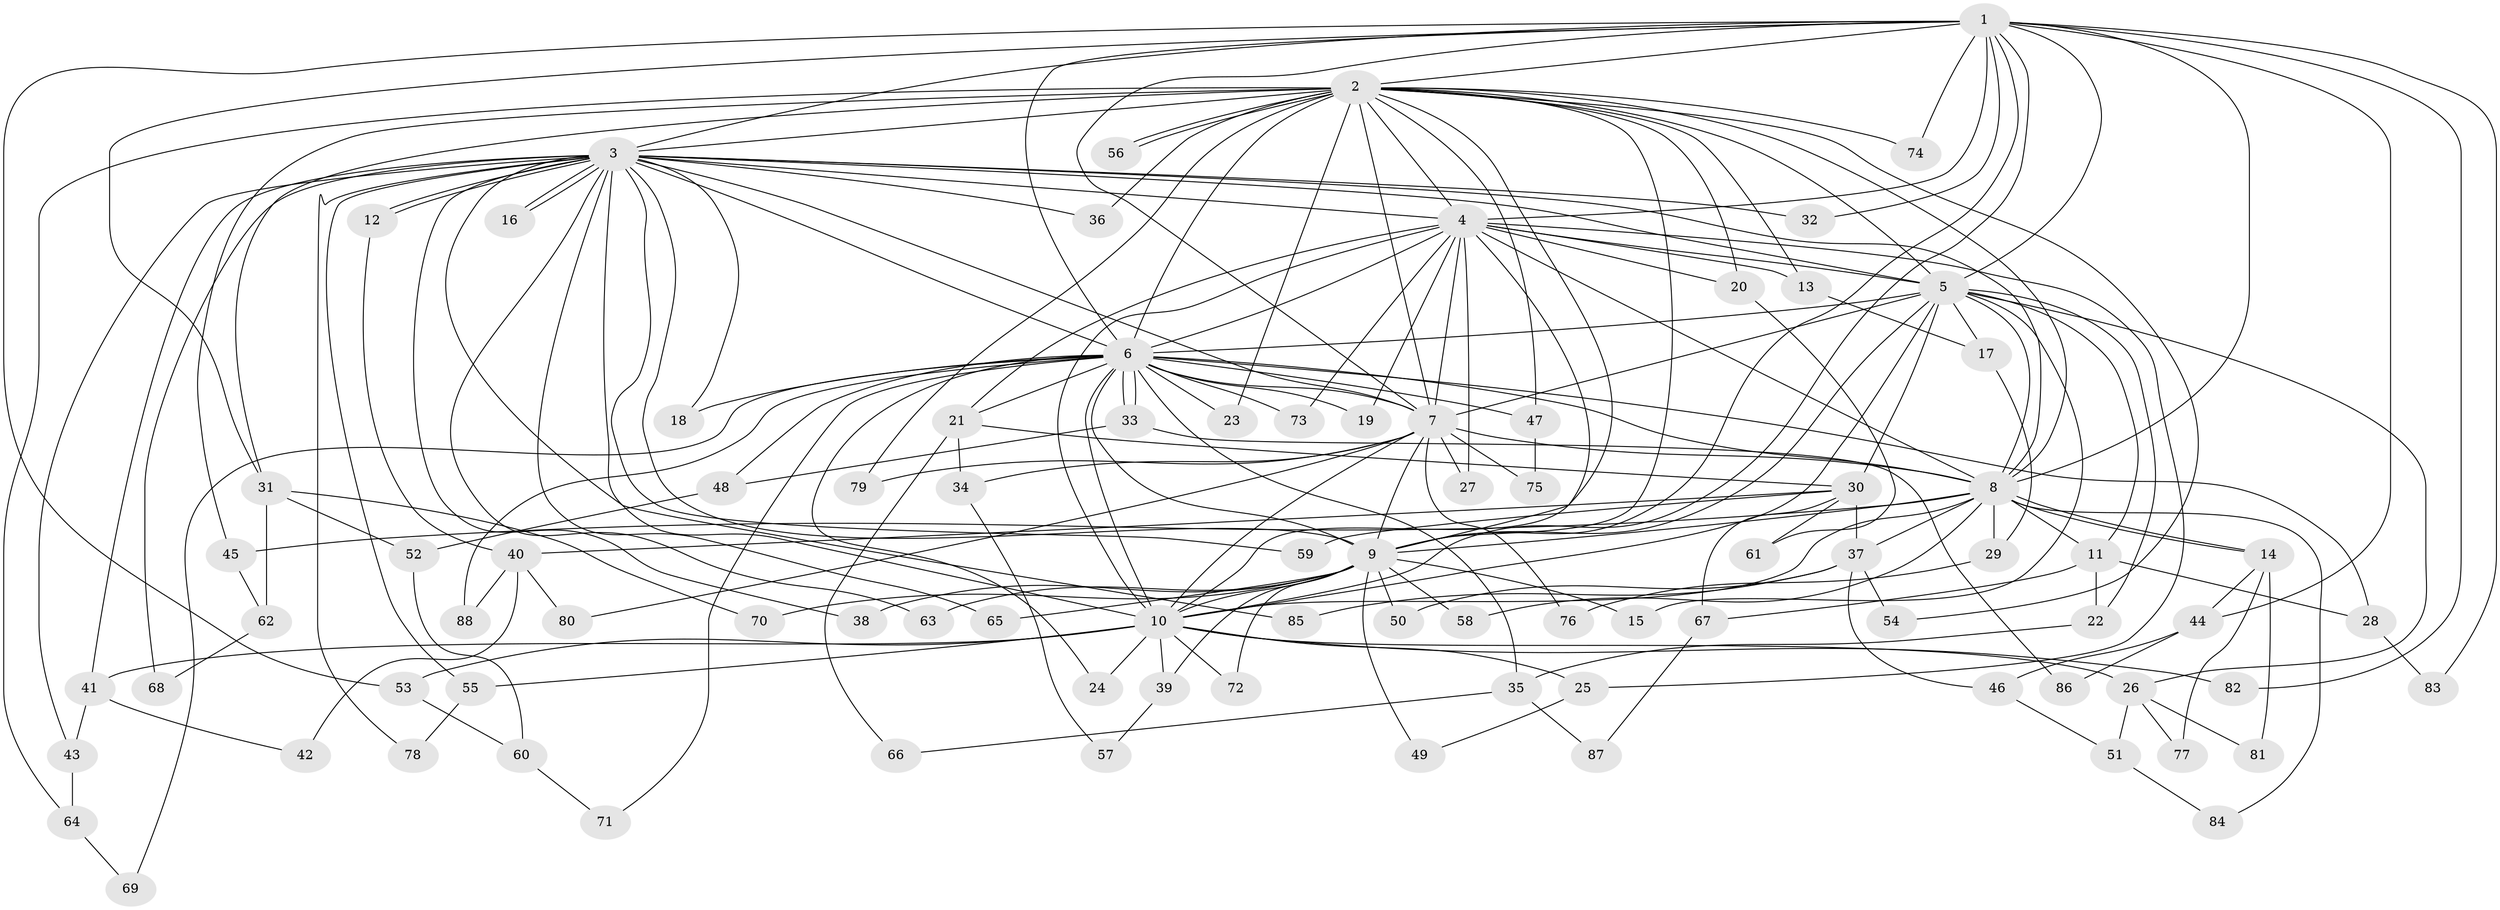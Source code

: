 // Generated by graph-tools (version 1.1) at 2025/13/03/09/25 04:13:43]
// undirected, 88 vertices, 201 edges
graph export_dot {
graph [start="1"]
  node [color=gray90,style=filled];
  1;
  2;
  3;
  4;
  5;
  6;
  7;
  8;
  9;
  10;
  11;
  12;
  13;
  14;
  15;
  16;
  17;
  18;
  19;
  20;
  21;
  22;
  23;
  24;
  25;
  26;
  27;
  28;
  29;
  30;
  31;
  32;
  33;
  34;
  35;
  36;
  37;
  38;
  39;
  40;
  41;
  42;
  43;
  44;
  45;
  46;
  47;
  48;
  49;
  50;
  51;
  52;
  53;
  54;
  55;
  56;
  57;
  58;
  59;
  60;
  61;
  62;
  63;
  64;
  65;
  66;
  67;
  68;
  69;
  70;
  71;
  72;
  73;
  74;
  75;
  76;
  77;
  78;
  79;
  80;
  81;
  82;
  83;
  84;
  85;
  86;
  87;
  88;
  1 -- 2;
  1 -- 3;
  1 -- 4;
  1 -- 5;
  1 -- 6;
  1 -- 7;
  1 -- 8;
  1 -- 9;
  1 -- 10;
  1 -- 31;
  1 -- 32;
  1 -- 44;
  1 -- 53;
  1 -- 74;
  1 -- 82;
  1 -- 83;
  2 -- 3;
  2 -- 4;
  2 -- 5;
  2 -- 6;
  2 -- 7;
  2 -- 8;
  2 -- 9;
  2 -- 10;
  2 -- 13;
  2 -- 20;
  2 -- 23;
  2 -- 31;
  2 -- 36;
  2 -- 45;
  2 -- 47;
  2 -- 54;
  2 -- 56;
  2 -- 56;
  2 -- 64;
  2 -- 74;
  2 -- 79;
  3 -- 4;
  3 -- 5;
  3 -- 6;
  3 -- 7;
  3 -- 8;
  3 -- 9;
  3 -- 10;
  3 -- 12;
  3 -- 12;
  3 -- 16;
  3 -- 16;
  3 -- 18;
  3 -- 32;
  3 -- 36;
  3 -- 38;
  3 -- 41;
  3 -- 43;
  3 -- 55;
  3 -- 59;
  3 -- 63;
  3 -- 65;
  3 -- 68;
  3 -- 78;
  3 -- 85;
  4 -- 5;
  4 -- 6;
  4 -- 7;
  4 -- 8;
  4 -- 9;
  4 -- 10;
  4 -- 13;
  4 -- 19;
  4 -- 20;
  4 -- 21;
  4 -- 25;
  4 -- 27;
  4 -- 73;
  5 -- 6;
  5 -- 7;
  5 -- 8;
  5 -- 9;
  5 -- 10;
  5 -- 11;
  5 -- 15;
  5 -- 17;
  5 -- 22;
  5 -- 26;
  5 -- 30;
  6 -- 7;
  6 -- 8;
  6 -- 9;
  6 -- 10;
  6 -- 18;
  6 -- 19;
  6 -- 21;
  6 -- 23;
  6 -- 24;
  6 -- 28;
  6 -- 33;
  6 -- 33;
  6 -- 35;
  6 -- 47;
  6 -- 48;
  6 -- 69;
  6 -- 71;
  6 -- 73;
  6 -- 88;
  7 -- 8;
  7 -- 9;
  7 -- 10;
  7 -- 27;
  7 -- 34;
  7 -- 75;
  7 -- 76;
  7 -- 79;
  7 -- 80;
  8 -- 9;
  8 -- 10;
  8 -- 11;
  8 -- 14;
  8 -- 14;
  8 -- 29;
  8 -- 37;
  8 -- 45;
  8 -- 58;
  8 -- 84;
  9 -- 10;
  9 -- 15;
  9 -- 38;
  9 -- 39;
  9 -- 49;
  9 -- 50;
  9 -- 58;
  9 -- 63;
  9 -- 65;
  9 -- 70;
  9 -- 72;
  10 -- 24;
  10 -- 25;
  10 -- 26;
  10 -- 39;
  10 -- 41;
  10 -- 53;
  10 -- 55;
  10 -- 72;
  10 -- 82;
  11 -- 22;
  11 -- 28;
  11 -- 67;
  12 -- 40;
  13 -- 17;
  14 -- 44;
  14 -- 77;
  14 -- 81;
  17 -- 29;
  20 -- 61;
  21 -- 30;
  21 -- 34;
  21 -- 66;
  22 -- 35;
  25 -- 49;
  26 -- 51;
  26 -- 77;
  26 -- 81;
  28 -- 83;
  29 -- 76;
  30 -- 37;
  30 -- 40;
  30 -- 59;
  30 -- 61;
  30 -- 67;
  31 -- 52;
  31 -- 62;
  31 -- 70;
  33 -- 48;
  33 -- 86;
  34 -- 57;
  35 -- 66;
  35 -- 87;
  37 -- 46;
  37 -- 50;
  37 -- 54;
  37 -- 85;
  39 -- 57;
  40 -- 42;
  40 -- 80;
  40 -- 88;
  41 -- 42;
  41 -- 43;
  43 -- 64;
  44 -- 46;
  44 -- 86;
  45 -- 62;
  46 -- 51;
  47 -- 75;
  48 -- 52;
  51 -- 84;
  52 -- 60;
  53 -- 60;
  55 -- 78;
  60 -- 71;
  62 -- 68;
  64 -- 69;
  67 -- 87;
}
